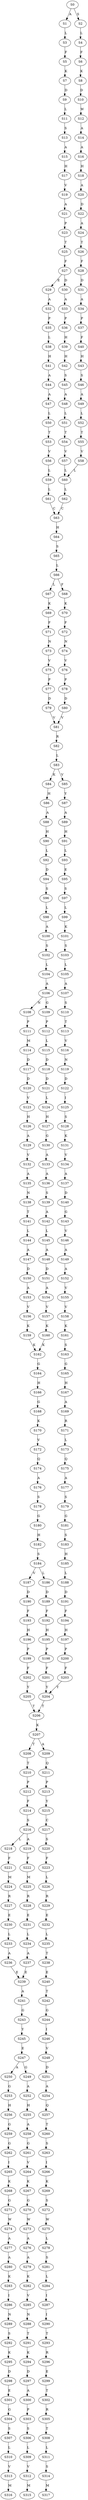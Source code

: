 strict digraph  {
	S0 -> S1 [ label = A ];
	S0 -> S2 [ label = S ];
	S1 -> S3 [ label = L ];
	S2 -> S4 [ label = L ];
	S3 -> S5 [ label = F ];
	S4 -> S6 [ label = F ];
	S5 -> S7 [ label = K ];
	S6 -> S8 [ label = K ];
	S7 -> S9 [ label = D ];
	S8 -> S10 [ label = D ];
	S9 -> S11 [ label = L ];
	S10 -> S12 [ label = W ];
	S11 -> S13 [ label = S ];
	S12 -> S14 [ label = A ];
	S13 -> S15 [ label = A ];
	S14 -> S16 [ label = A ];
	S15 -> S17 [ label = H ];
	S16 -> S18 [ label = H ];
	S17 -> S19 [ label = V ];
	S18 -> S20 [ label = A ];
	S19 -> S21 [ label = A ];
	S20 -> S22 [ label = D ];
	S21 -> S23 [ label = P ];
	S22 -> S24 [ label = A ];
	S23 -> S25 [ label = T ];
	S24 -> S26 [ label = T ];
	S25 -> S27 [ label = F ];
	S26 -> S28 [ label = F ];
	S27 -> S29 [ label = E ];
	S27 -> S30 [ label = D ];
	S28 -> S31 [ label = D ];
	S29 -> S32 [ label = A ];
	S30 -> S33 [ label = A ];
	S31 -> S34 [ label = A ];
	S32 -> S35 [ label = P ];
	S33 -> S36 [ label = P ];
	S34 -> S37 [ label = P ];
	S35 -> S38 [ label = L ];
	S36 -> S39 [ label = H ];
	S37 -> S40 [ label = F ];
	S38 -> S41 [ label = H ];
	S39 -> S42 [ label = H ];
	S40 -> S43 [ label = H ];
	S41 -> S44 [ label = A ];
	S42 -> S45 [ label = S ];
	S43 -> S46 [ label = S ];
	S44 -> S47 [ label = A ];
	S45 -> S48 [ label = A ];
	S46 -> S49 [ label = A ];
	S47 -> S50 [ label = L ];
	S48 -> S51 [ label = L ];
	S49 -> S52 [ label = L ];
	S50 -> S53 [ label = T ];
	S51 -> S54 [ label = T ];
	S52 -> S55 [ label = T ];
	S53 -> S56 [ label = V ];
	S54 -> S57 [ label = V ];
	S55 -> S58 [ label = V ];
	S56 -> S59 [ label = L ];
	S57 -> S60 [ label = L ];
	S58 -> S60 [ label = L ];
	S59 -> S61 [ label = L ];
	S60 -> S62 [ label = L ];
	S61 -> S63 [ label = C ];
	S62 -> S63 [ label = C ];
	S63 -> S64 [ label = H ];
	S64 -> S65 [ label = S ];
	S65 -> S66 [ label = L ];
	S66 -> S67 [ label = L ];
	S66 -> S68 [ label = F ];
	S67 -> S69 [ label = K ];
	S68 -> S70 [ label = K ];
	S69 -> S71 [ label = F ];
	S70 -> S72 [ label = F ];
	S71 -> S73 [ label = N ];
	S72 -> S74 [ label = N ];
	S73 -> S75 [ label = V ];
	S74 -> S76 [ label = V ];
	S75 -> S77 [ label = P ];
	S76 -> S78 [ label = P ];
	S77 -> S79 [ label = D ];
	S78 -> S80 [ label = D ];
	S79 -> S81 [ label = V ];
	S80 -> S81 [ label = V ];
	S81 -> S82 [ label = R ];
	S82 -> S83 [ label = L ];
	S83 -> S84 [ label = K ];
	S83 -> S85 [ label = V ];
	S84 -> S86 [ label = H ];
	S85 -> S87 [ label = Y ];
	S86 -> S88 [ label = A ];
	S87 -> S89 [ label = A ];
	S88 -> S90 [ label = H ];
	S89 -> S91 [ label = H ];
	S90 -> S92 [ label = L ];
	S91 -> S93 [ label = L ];
	S92 -> S94 [ label = D ];
	S93 -> S95 [ label = E ];
	S94 -> S96 [ label = S ];
	S95 -> S97 [ label = S ];
	S96 -> S98 [ label = L ];
	S97 -> S99 [ label = L ];
	S98 -> S100 [ label = A ];
	S99 -> S101 [ label = K ];
	S100 -> S102 [ label = S ];
	S101 -> S103 [ label = S ];
	S102 -> S104 [ label = L ];
	S103 -> S105 [ label = L ];
	S104 -> S106 [ label = A ];
	S105 -> S107 [ label = A ];
	S106 -> S108 [ label = N ];
	S106 -> S109 [ label = G ];
	S107 -> S110 [ label = S ];
	S108 -> S111 [ label = P ];
	S109 -> S112 [ label = P ];
	S110 -> S113 [ label = T ];
	S111 -> S114 [ label = M ];
	S112 -> S115 [ label = L ];
	S113 -> S116 [ label = V ];
	S114 -> S117 [ label = D ];
	S115 -> S118 [ label = D ];
	S116 -> S119 [ label = N ];
	S117 -> S120 [ label = D ];
	S118 -> S121 [ label = D ];
	S119 -> S122 [ label = D ];
	S120 -> S123 [ label = V ];
	S121 -> S124 [ label = L ];
	S122 -> S125 [ label = I ];
	S123 -> S126 [ label = H ];
	S124 -> S127 [ label = H ];
	S125 -> S128 [ label = S ];
	S126 -> S129 [ label = A ];
	S127 -> S130 [ label = G ];
	S128 -> S131 [ label = K ];
	S129 -> S132 [ label = V ];
	S130 -> S133 [ label = A ];
	S131 -> S134 [ label = V ];
	S132 -> S135 [ label = A ];
	S133 -> S136 [ label = A ];
	S134 -> S137 [ label = A ];
	S135 -> S138 [ label = N ];
	S136 -> S139 [ label = S ];
	S137 -> S140 [ label = D ];
	S138 -> S141 [ label = T ];
	S139 -> S142 [ label = A ];
	S140 -> S143 [ label = G ];
	S141 -> S144 [ label = L ];
	S142 -> S145 [ label = L ];
	S143 -> S146 [ label = V ];
	S144 -> S147 [ label = A ];
	S145 -> S148 [ label = A ];
	S146 -> S149 [ label = A ];
	S147 -> S150 [ label = D ];
	S148 -> S151 [ label = D ];
	S149 -> S152 [ label = A ];
	S150 -> S153 [ label = A ];
	S151 -> S154 [ label = A ];
	S152 -> S155 [ label = V ];
	S153 -> S156 [ label = V ];
	S154 -> S157 [ label = V ];
	S155 -> S158 [ label = V ];
	S156 -> S159 [ label = K ];
	S157 -> S160 [ label = K ];
	S158 -> S161 [ label = K ];
	S159 -> S162 [ label = K ];
	S160 -> S162 [ label = K ];
	S161 -> S163 [ label = S ];
	S162 -> S164 [ label = G ];
	S163 -> S165 [ label = G ];
	S164 -> S166 [ label = H ];
	S165 -> S167 [ label = H ];
	S166 -> S168 [ label = G ];
	S167 -> S169 [ label = A ];
	S168 -> S170 [ label = K ];
	S169 -> S171 [ label = R ];
	S170 -> S172 [ label = V ];
	S171 -> S173 [ label = L ];
	S172 -> S174 [ label = Q ];
	S173 -> S175 [ label = Q ];
	S174 -> S176 [ label = A ];
	S175 -> S177 [ label = A ];
	S176 -> S178 [ label = S ];
	S177 -> S179 [ label = S ];
	S178 -> S180 [ label = G ];
	S179 -> S181 [ label = G ];
	S180 -> S182 [ label = H ];
	S181 -> S183 [ label = S ];
	S182 -> S184 [ label = S ];
	S183 -> S185 [ label = H ];
	S184 -> S186 [ label = L ];
	S184 -> S187 [ label = V ];
	S185 -> S188 [ label = L ];
	S186 -> S189 [ label = D ];
	S187 -> S190 [ label = D ];
	S188 -> S191 [ label = D ];
	S189 -> S192 [ label = F ];
	S190 -> S193 [ label = F ];
	S191 -> S194 [ label = F ];
	S192 -> S195 [ label = H ];
	S193 -> S196 [ label = H ];
	S194 -> S197 [ label = H ];
	S195 -> S198 [ label = P ];
	S196 -> S199 [ label = P ];
	S197 -> S200 [ label = P ];
	S198 -> S201 [ label = F ];
	S199 -> S202 [ label = F ];
	S200 -> S203 [ label = F ];
	S201 -> S204 [ label = Y ];
	S202 -> S205 [ label = Y ];
	S203 -> S204 [ label = Y ];
	S204 -> S206 [ label = T ];
	S205 -> S206 [ label = T ];
	S206 -> S207 [ label = K ];
	S207 -> S208 [ label = T ];
	S207 -> S209 [ label = A ];
	S208 -> S210 [ label = T ];
	S209 -> S211 [ label = Q ];
	S210 -> S212 [ label = P ];
	S211 -> S213 [ label = P ];
	S212 -> S214 [ label = F ];
	S213 -> S215 [ label = Y ];
	S214 -> S216 [ label = S ];
	S215 -> S217 [ label = C ];
	S216 -> S218 [ label = L ];
	S216 -> S219 [ label = A ];
	S217 -> S220 [ label = S ];
	S218 -> S221 [ label = F ];
	S219 -> S222 [ label = F ];
	S220 -> S223 [ label = F ];
	S221 -> S224 [ label = M ];
	S222 -> S225 [ label = M ];
	S223 -> S226 [ label = L ];
	S224 -> S227 [ label = R ];
	S225 -> S228 [ label = R ];
	S226 -> S229 [ label = R ];
	S227 -> S230 [ label = E ];
	S228 -> S231 [ label = E ];
	S229 -> S232 [ label = E ];
	S230 -> S233 [ label = L ];
	S231 -> S234 [ label = L ];
	S232 -> S235 [ label = L ];
	S233 -> S236 [ label = A ];
	S234 -> S237 [ label = A ];
	S235 -> S238 [ label = T ];
	S236 -> S239 [ label = E ];
	S237 -> S239 [ label = E ];
	S238 -> S240 [ label = E ];
	S239 -> S241 [ label = A ];
	S240 -> S242 [ label = T ];
	S241 -> S243 [ label = G ];
	S242 -> S244 [ label = G ];
	S243 -> S245 [ label = Y ];
	S244 -> S246 [ label = I ];
	S245 -> S247 [ label = E ];
	S246 -> S248 [ label = V ];
	S247 -> S249 [ label = G ];
	S247 -> S250 [ label = A ];
	S248 -> S251 [ label = D ];
	S249 -> S252 [ label = A ];
	S250 -> S253 [ label = G ];
	S251 -> S254 [ label = A ];
	S252 -> S255 [ label = H ];
	S253 -> S256 [ label = H ];
	S254 -> S257 [ label = Q ];
	S255 -> S258 [ label = A ];
	S256 -> S259 [ label = G ];
	S257 -> S260 [ label = T ];
	S258 -> S261 [ label = G ];
	S259 -> S262 [ label = G ];
	S260 -> S263 [ label = S ];
	S261 -> S264 [ label = V ];
	S262 -> S265 [ label = I ];
	S263 -> S266 [ label = I ];
	S264 -> S267 [ label = K ];
	S265 -> S268 [ label = K ];
	S266 -> S269 [ label = K ];
	S267 -> S270 [ label = G ];
	S268 -> S271 [ label = G ];
	S269 -> S272 [ label = S ];
	S270 -> S273 [ label = W ];
	S271 -> S274 [ label = W ];
	S272 -> S275 [ label = W ];
	S273 -> S276 [ label = A ];
	S274 -> S277 [ label = A ];
	S275 -> S278 [ label = L ];
	S276 -> S279 [ label = A ];
	S277 -> S280 [ label = A ];
	S278 -> S281 [ label = S ];
	S279 -> S282 [ label = K ];
	S280 -> S283 [ label = K ];
	S281 -> S284 [ label = L ];
	S282 -> S285 [ label = V ];
	S283 -> S286 [ label = I ];
	S284 -> S287 [ label = I ];
	S285 -> S288 [ label = N ];
	S286 -> S289 [ label = N ];
	S287 -> S290 [ label = I ];
	S288 -> S291 [ label = T ];
	S289 -> S292 [ label = S ];
	S290 -> S293 [ label = T ];
	S291 -> S294 [ label = K ];
	S292 -> S295 [ label = K ];
	S293 -> S296 [ label = R ];
	S294 -> S297 [ label = D ];
	S295 -> S298 [ label = D ];
	S296 -> S299 [ label = E ];
	S297 -> S300 [ label = A ];
	S298 -> S301 [ label = E ];
	S299 -> S302 [ label = T ];
	S300 -> S303 [ label = P ];
	S301 -> S304 [ label = G ];
	S302 -> S305 [ label = R ];
	S303 -> S306 [ label = S ];
	S304 -> S307 [ label = S ];
	S305 -> S308 [ label = T ];
	S306 -> S309 [ label = L ];
	S307 -> S310 [ label = L ];
	S308 -> S311 [ label = L ];
	S309 -> S312 [ label = V ];
	S310 -> S313 [ label = V ];
	S311 -> S314 [ label = S ];
	S312 -> S315 [ label = M ];
	S313 -> S316 [ label = M ];
	S314 -> S317 [ label = M ];
}
